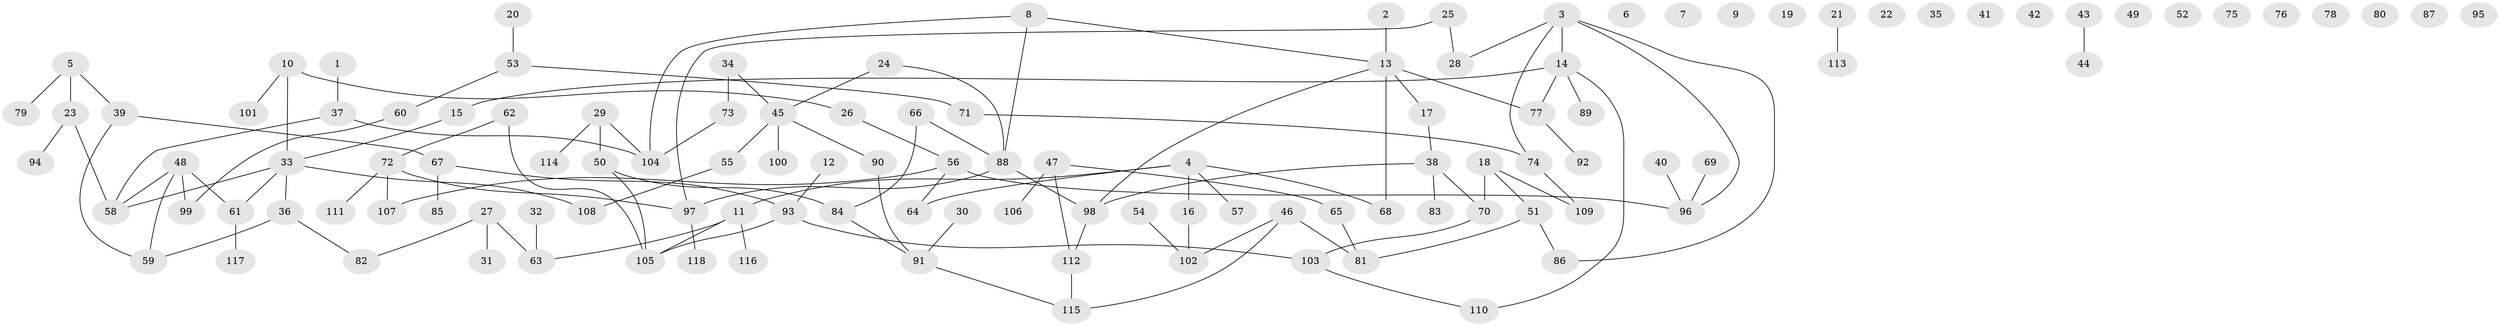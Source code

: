 // coarse degree distribution, {1: 0.25, 6: 0.05952380952380952, 7: 0.023809523809523808, 4: 0.15476190476190477, 0: 0.20238095238095238, 5: 0.023809523809523808, 3: 0.10714285714285714, 2: 0.17857142857142858}
// Generated by graph-tools (version 1.1) at 2025/23/03/03/25 07:23:27]
// undirected, 118 vertices, 126 edges
graph export_dot {
graph [start="1"]
  node [color=gray90,style=filled];
  1;
  2;
  3;
  4;
  5;
  6;
  7;
  8;
  9;
  10;
  11;
  12;
  13;
  14;
  15;
  16;
  17;
  18;
  19;
  20;
  21;
  22;
  23;
  24;
  25;
  26;
  27;
  28;
  29;
  30;
  31;
  32;
  33;
  34;
  35;
  36;
  37;
  38;
  39;
  40;
  41;
  42;
  43;
  44;
  45;
  46;
  47;
  48;
  49;
  50;
  51;
  52;
  53;
  54;
  55;
  56;
  57;
  58;
  59;
  60;
  61;
  62;
  63;
  64;
  65;
  66;
  67;
  68;
  69;
  70;
  71;
  72;
  73;
  74;
  75;
  76;
  77;
  78;
  79;
  80;
  81;
  82;
  83;
  84;
  85;
  86;
  87;
  88;
  89;
  90;
  91;
  92;
  93;
  94;
  95;
  96;
  97;
  98;
  99;
  100;
  101;
  102;
  103;
  104;
  105;
  106;
  107;
  108;
  109;
  110;
  111;
  112;
  113;
  114;
  115;
  116;
  117;
  118;
  1 -- 37;
  2 -- 13;
  3 -- 14;
  3 -- 28;
  3 -- 74;
  3 -- 86;
  3 -- 96;
  4 -- 11;
  4 -- 16;
  4 -- 57;
  4 -- 64;
  4 -- 68;
  5 -- 23;
  5 -- 39;
  5 -- 79;
  8 -- 13;
  8 -- 88;
  8 -- 104;
  10 -- 26;
  10 -- 33;
  10 -- 101;
  11 -- 63;
  11 -- 105;
  11 -- 116;
  12 -- 93;
  13 -- 17;
  13 -- 68;
  13 -- 77;
  13 -- 98;
  14 -- 15;
  14 -- 77;
  14 -- 89;
  14 -- 110;
  15 -- 33;
  16 -- 102;
  17 -- 38;
  18 -- 51;
  18 -- 70;
  18 -- 109;
  20 -- 53;
  21 -- 113;
  23 -- 58;
  23 -- 94;
  24 -- 45;
  24 -- 88;
  25 -- 28;
  25 -- 97;
  26 -- 56;
  27 -- 31;
  27 -- 63;
  27 -- 82;
  29 -- 50;
  29 -- 104;
  29 -- 114;
  30 -- 91;
  32 -- 63;
  33 -- 36;
  33 -- 58;
  33 -- 61;
  33 -- 108;
  34 -- 45;
  34 -- 73;
  36 -- 59;
  36 -- 82;
  37 -- 58;
  37 -- 104;
  38 -- 70;
  38 -- 83;
  38 -- 98;
  39 -- 59;
  39 -- 67;
  40 -- 96;
  43 -- 44;
  45 -- 55;
  45 -- 90;
  45 -- 100;
  46 -- 81;
  46 -- 102;
  46 -- 115;
  47 -- 65;
  47 -- 106;
  47 -- 112;
  48 -- 58;
  48 -- 59;
  48 -- 61;
  48 -- 99;
  50 -- 84;
  50 -- 105;
  51 -- 81;
  51 -- 86;
  53 -- 60;
  53 -- 71;
  54 -- 102;
  55 -- 108;
  56 -- 64;
  56 -- 96;
  56 -- 107;
  60 -- 99;
  61 -- 117;
  62 -- 72;
  62 -- 105;
  65 -- 81;
  66 -- 84;
  66 -- 88;
  67 -- 85;
  67 -- 93;
  69 -- 96;
  70 -- 103;
  71 -- 74;
  72 -- 97;
  72 -- 107;
  72 -- 111;
  73 -- 104;
  74 -- 109;
  77 -- 92;
  84 -- 91;
  88 -- 97;
  88 -- 98;
  90 -- 91;
  91 -- 115;
  93 -- 103;
  93 -- 105;
  97 -- 118;
  98 -- 112;
  103 -- 110;
  112 -- 115;
}
